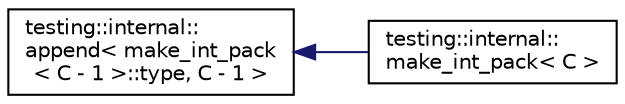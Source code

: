 digraph "类继承关系图"
{
 // LATEX_PDF_SIZE
  edge [fontname="Helvetica",fontsize="10",labelfontname="Helvetica",labelfontsize="10"];
  node [fontname="Helvetica",fontsize="10",shape=record];
  rankdir="LR";
  Node0 [label="testing::internal::\lappend\< make_int_pack\l\< C - 1 \>::type, C - 1 \>",height=0.2,width=0.4,color="black", fillcolor="white", style="filled",URL="$structtesting_1_1internal_1_1append.html",tooltip=" "];
  Node0 -> Node1 [dir="back",color="midnightblue",fontsize="10",style="solid",fontname="Helvetica"];
  Node1 [label="testing::internal::\lmake_int_pack\< C \>",height=0.2,width=0.4,color="black", fillcolor="white", style="filled",URL="$structtesting_1_1internal_1_1make__int__pack.html",tooltip=" "];
}
